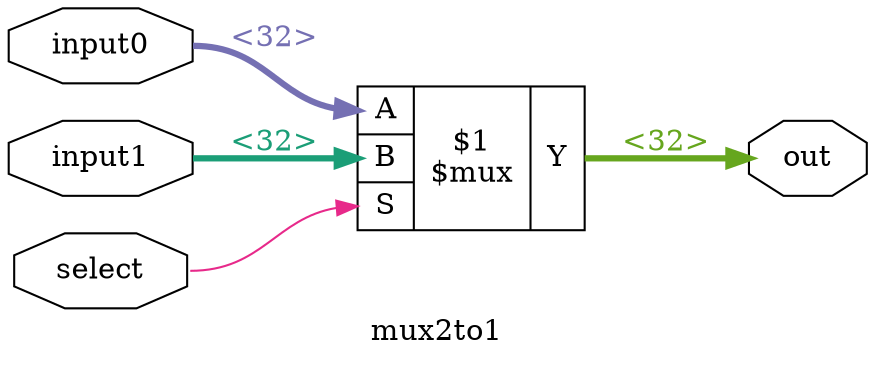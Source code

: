 digraph "mux2to1" {
label="mux2to1";
rankdir="LR";
remincross=true;
n1 [ shape=octagon, label="input0", color="black", fontcolor="black" ];
n2 [ shape=octagon, label="input1", color="black", fontcolor="black" ];
n3 [ shape=octagon, label="out", color="black", fontcolor="black" ];
n4 [ shape=octagon, label="select", color="black", fontcolor="black" ];
{ rank="source"; n1; n2; n4;}
{ rank="sink"; n3;}
c9 [ shape=record, label="{{<p5> A|<p6> B|<p7> S}|$1\n$mux|{<p8> Y}}" ];
n1:e -> c9:p5:w [colorscheme="dark28", color="3", fontcolor="3", style="setlinewidth(3)", label="<32>"];
n2:e -> c9:p6:w [colorscheme="dark28", color="1", fontcolor="1", style="setlinewidth(3)", label="<32>"];
c9:p8:e -> n3:w [colorscheme="dark28", color="5", fontcolor="5", style="setlinewidth(3)", label="<32>"];
n4:e -> c9:p7:w [colorscheme="dark28", color="4", fontcolor="4", label=""];
}
